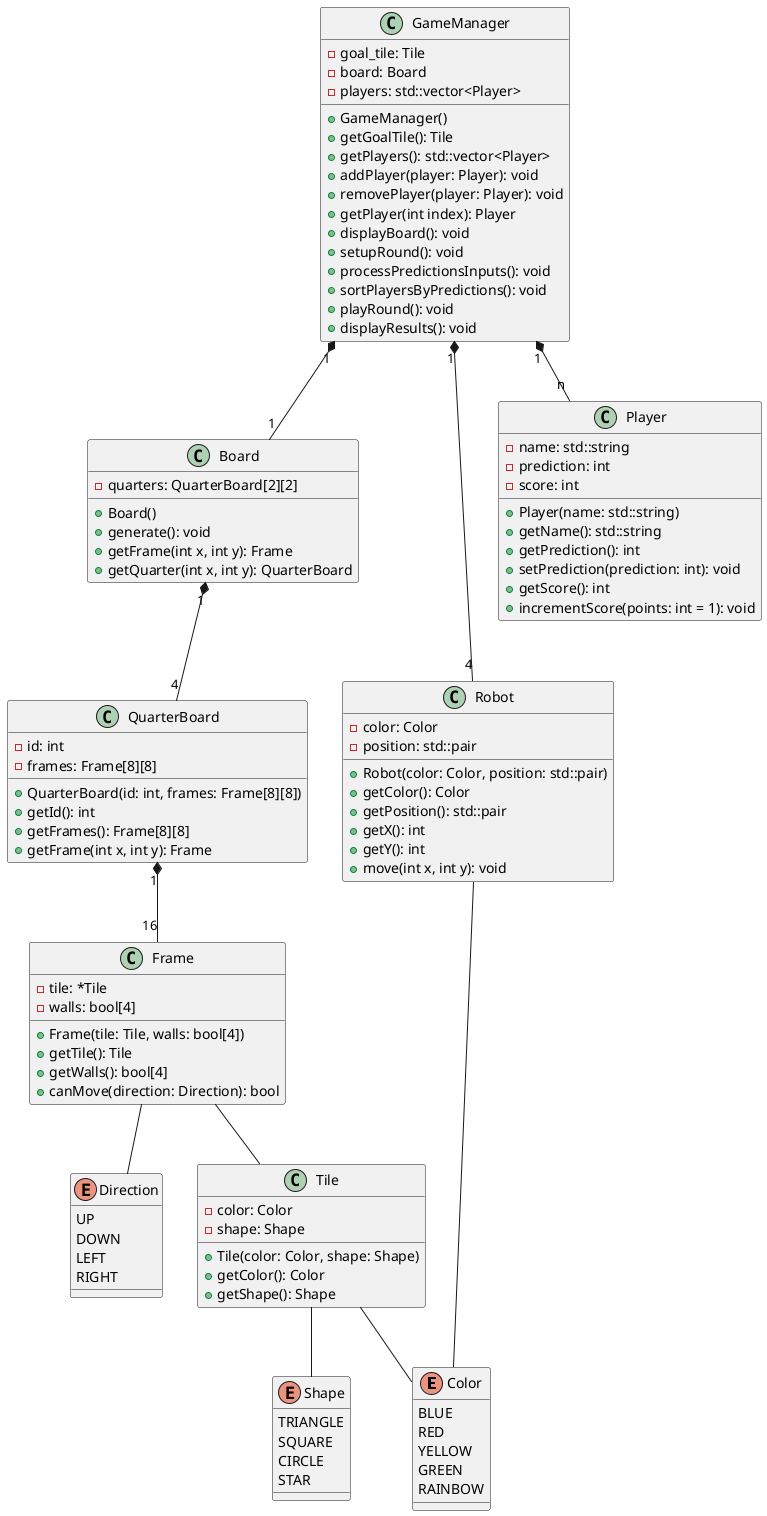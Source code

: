 @startuml class_diagram

enum Color {
    BLUE
    RED
    YELLOW
    GREEN
    RAINBOW
}

enum Shape {
    TRIANGLE
    SQUARE
    CIRCLE
    STAR
}

enum Direction {
    UP
    DOWN
    LEFT
    RIGHT
}

class Tile {
    - color: Color
    - shape: Shape
    + Tile(color: Color, shape: Shape)
    + getColor(): Color
    + getShape(): Shape
}

class Frame {
    - tile: *Tile
    - walls: bool[4]
    + Frame(tile: Tile, walls: bool[4])
    + getTile(): Tile
    + getWalls(): bool[4]
    + canMove(direction: Direction): bool
}

class QuarterBoard {
    - id: int
    - frames: Frame[8][8]
    + QuarterBoard(id: int, frames: Frame[8][8])
    + getId(): int
    + getFrames(): Frame[8][8]
    + getFrame(int x, int y): Frame
}

class Board {
    - quarters: QuarterBoard[2][2]
    + Board()
    + generate(): void
    + getFrame(int x, int y): Frame
    + getQuarter(int x, int y): QuarterBoard
}

class Robot {
    - color: Color
    - position: std::pair
    + Robot(color: Color, position: std::pair)
    + getColor(): Color
    + getPosition(): std::pair
    + getX(): int
    + getY(): int
    + move(int x, int y): void
}

class Player {
    - name: std::string
    - prediction: int
    - score: int 
    + Player(name: std::string)
    + getName(): std::string
    + getPrediction(): int
    + setPrediction(prediction: int): void
    + getScore(): int
    + incrementScore(points: int = 1): void
}

class GameManager {
    - goal_tile: Tile
    - board: Board
    - players: std::vector<Player>
    + GameManager()
    + getGoalTile(): Tile
    + getPlayers(): std::vector<Player>
    + addPlayer(player: Player): void
    + removePlayer(player: Player): void
    + getPlayer(int index): Player
    + displayBoard(): void
    + setupRound(): void
    + processPredictionsInputs(): void
    + sortPlayersByPredictions(): void
    + playRound(): void
    + displayResults(): void
}

Frame -- Tile
Frame "16" -up-* "1" QuarterBoard
Board "1" *-- "4" QuarterBoard
GameManager "1" *-- "n" Player
GameManager "1" *-- "4" Robot
GameManager "1" *-- "1" Board
Robot -- Color
Tile -- Color
Tile -- Shape
Frame -- Direction


@enduml
